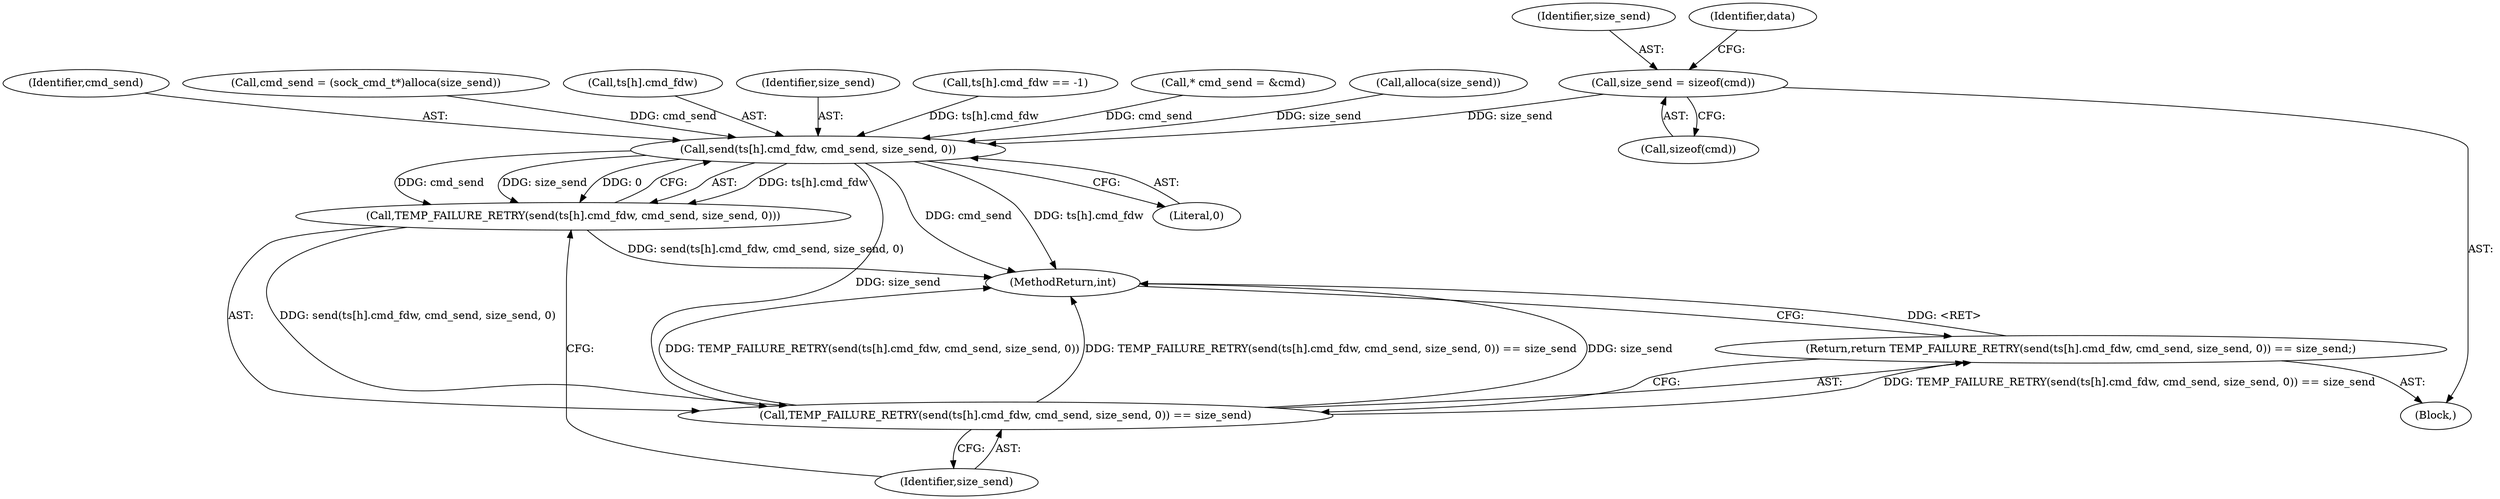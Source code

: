 digraph "0_Android_472271b153c5dc53c28beac55480a8d8434b2d5c_39@API" {
"1000149" [label="(Call,size_send = sizeof(cmd))"];
"1000195" [label="(Call,send(ts[h].cmd_fdw, cmd_send, size_send, 0))"];
"1000194" [label="(Call,TEMP_FAILURE_RETRY(send(ts[h].cmd_fdw, cmd_send, size_send, 0)))"];
"1000193" [label="(Call,TEMP_FAILURE_RETRY(send(ts[h].cmd_fdw, cmd_send, size_send, 0)) == size_send)"];
"1000192" [label="(Return,return TEMP_FAILURE_RETRY(send(ts[h].cmd_fdw, cmd_send, size_send, 0)) == size_send;)"];
"1000192" [label="(Return,return TEMP_FAILURE_RETRY(send(ts[h].cmd_fdw, cmd_send, size_send, 0)) == size_send;)"];
"1000201" [label="(Identifier,cmd_send)"];
"1000149" [label="(Call,size_send = sizeof(cmd))"];
"1000204" [label="(Identifier,size_send)"];
"1000150" [label="(Identifier,size_send)"];
"1000195" [label="(Call,send(ts[h].cmd_fdw, cmd_send, size_send, 0))"];
"1000164" [label="(Call,cmd_send = (sock_cmd_t*)alloca(size_send))"];
"1000193" [label="(Call,TEMP_FAILURE_RETRY(send(ts[h].cmd_fdw, cmd_send, size_send, 0)) == size_send)"];
"1000196" [label="(Call,ts[h].cmd_fdw)"];
"1000155" [label="(Identifier,data)"];
"1000202" [label="(Identifier,size_send)"];
"1000205" [label="(MethodReturn,int)"];
"1000203" [label="(Literal,0)"];
"1000151" [label="(Call,sizeof(cmd))"];
"1000194" [label="(Call,TEMP_FAILURE_RETRY(send(ts[h].cmd_fdw, cmd_send, size_send, 0)))"];
"1000122" [label="(Call,ts[h].cmd_fdw == -1)"];
"1000144" [label="(Call,* cmd_send = &cmd)"];
"1000106" [label="(Block,)"];
"1000168" [label="(Call,alloca(size_send))"];
"1000149" -> "1000106"  [label="AST: "];
"1000149" -> "1000151"  [label="CFG: "];
"1000150" -> "1000149"  [label="AST: "];
"1000151" -> "1000149"  [label="AST: "];
"1000155" -> "1000149"  [label="CFG: "];
"1000149" -> "1000195"  [label="DDG: size_send"];
"1000195" -> "1000194"  [label="AST: "];
"1000195" -> "1000203"  [label="CFG: "];
"1000196" -> "1000195"  [label="AST: "];
"1000201" -> "1000195"  [label="AST: "];
"1000202" -> "1000195"  [label="AST: "];
"1000203" -> "1000195"  [label="AST: "];
"1000194" -> "1000195"  [label="CFG: "];
"1000195" -> "1000205"  [label="DDG: cmd_send"];
"1000195" -> "1000205"  [label="DDG: ts[h].cmd_fdw"];
"1000195" -> "1000194"  [label="DDG: ts[h].cmd_fdw"];
"1000195" -> "1000194"  [label="DDG: cmd_send"];
"1000195" -> "1000194"  [label="DDG: size_send"];
"1000195" -> "1000194"  [label="DDG: 0"];
"1000122" -> "1000195"  [label="DDG: ts[h].cmd_fdw"];
"1000144" -> "1000195"  [label="DDG: cmd_send"];
"1000164" -> "1000195"  [label="DDG: cmd_send"];
"1000168" -> "1000195"  [label="DDG: size_send"];
"1000195" -> "1000193"  [label="DDG: size_send"];
"1000194" -> "1000193"  [label="AST: "];
"1000204" -> "1000194"  [label="CFG: "];
"1000194" -> "1000205"  [label="DDG: send(ts[h].cmd_fdw, cmd_send, size_send, 0)"];
"1000194" -> "1000193"  [label="DDG: send(ts[h].cmd_fdw, cmd_send, size_send, 0)"];
"1000193" -> "1000192"  [label="AST: "];
"1000193" -> "1000204"  [label="CFG: "];
"1000204" -> "1000193"  [label="AST: "];
"1000192" -> "1000193"  [label="CFG: "];
"1000193" -> "1000205"  [label="DDG: TEMP_FAILURE_RETRY(send(ts[h].cmd_fdw, cmd_send, size_send, 0))"];
"1000193" -> "1000205"  [label="DDG: TEMP_FAILURE_RETRY(send(ts[h].cmd_fdw, cmd_send, size_send, 0)) == size_send"];
"1000193" -> "1000205"  [label="DDG: size_send"];
"1000193" -> "1000192"  [label="DDG: TEMP_FAILURE_RETRY(send(ts[h].cmd_fdw, cmd_send, size_send, 0)) == size_send"];
"1000192" -> "1000106"  [label="AST: "];
"1000205" -> "1000192"  [label="CFG: "];
"1000192" -> "1000205"  [label="DDG: <RET>"];
}
